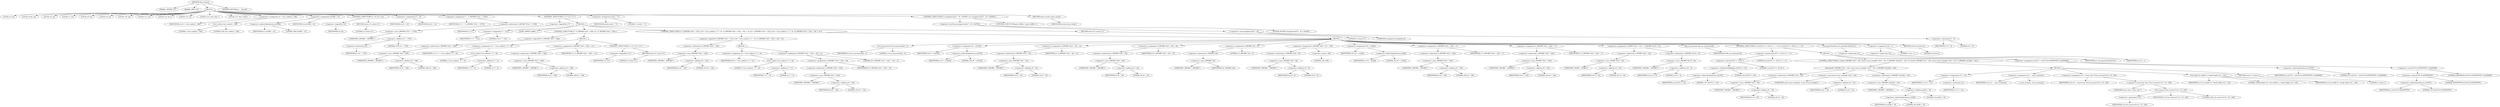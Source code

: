 digraph tftp_connect {  
"1000113" [label = "(METHOD,tftp_connect)" ]
"1000114" [label = "(PARAM,_DWORD *a1)" ]
"1000115" [label = "(PARAM,_BYTE *a2)" ]
"1000116" [label = "(BLOCK,,)" ]
"1000117" [label = "(LOCAL,v4: int)" ]
"1000118" [label = "(LOCAL,result: int)" ]
"1000119" [label = "(LOCAL,v6: int)" ]
"1000120" [label = "(LOCAL,v7: int)" ]
"1000121" [label = "(LOCAL,v8: int)" ]
"1000122" [label = "(LOCAL,v9: int)" ]
"1000123" [label = "(LOCAL,v10: int)" ]
"1000124" [label = "(LOCAL,v11: int)" ]
"1000125" [label = "(LOCAL,v12: int *)" ]
"1000126" [label = "(LOCAL,v13: int)" ]
"1000127" [label = "(LOCAL,v14: const char *)" ]
"1000128" [label = "(LOCAL,v15: char [ 128 ])" ]
"1000129" [label = "(<operator>.assignment,v4 = Curl_ccalloc(1, 336))" ]
"1000130" [label = "(IDENTIFIER,v4,v4 = Curl_ccalloc(1, 336))" ]
"1000131" [label = "(Curl_ccalloc,Curl_ccalloc(1, 336))" ]
"1000132" [label = "(LITERAL,1,Curl_ccalloc(1, 336))" ]
"1000133" [label = "(LITERAL,336,Curl_ccalloc(1, 336))" ]
"1000134" [label = "(<operator>.assignment,a1[188] = v4)" ]
"1000135" [label = "(<operator>.indirectIndexAccess,a1[188])" ]
"1000136" [label = "(IDENTIFIER,a1,a1[188] = v4)" ]
"1000137" [label = "(LITERAL,188,a1[188] = v4)" ]
"1000138" [label = "(IDENTIFIER,v4,a1[188] = v4)" ]
"1000139" [label = "(CONTROL_STRUCTURE,if ( !v4 ),if ( !v4 ))" ]
"1000140" [label = "(<operator>.logicalNot,!v4)" ]
"1000141" [label = "(IDENTIFIER,v4,!v4)" ]
"1000142" [label = "(RETURN,return 27;,return 27;)" ]
"1000143" [label = "(LITERAL,27,return 27;)" ]
"1000144" [label = "(<operator>.assignment,v6 = v4)" ]
"1000145" [label = "(IDENTIFIER,v6,v6 = v4)" ]
"1000146" [label = "(IDENTIFIER,v4,v6 = v4)" ]
"1000147" [label = "(<operator>.assignment,v7 = *(_DWORD *)(*a1 + 1576))" ]
"1000148" [label = "(IDENTIFIER,v7,v7 = *(_DWORD *)(*a1 + 1576))" ]
"1000149" [label = "(<operator>.indirection,*(_DWORD *)(*a1 + 1576))" ]
"1000150" [label = "(<operator>.cast,(_DWORD *)(*a1 + 1576))" ]
"1000151" [label = "(UNKNOWN,_DWORD *,_DWORD *)" ]
"1000152" [label = "(<operator>.addition,*a1 + 1576)" ]
"1000153" [label = "(<operator>.indirection,*a1)" ]
"1000154" [label = "(IDENTIFIER,a1,*a1 + 1576)" ]
"1000155" [label = "(LITERAL,1576,*a1 + 1576)" ]
"1000156" [label = "(CONTROL_STRUCTURE,if ( !v7 ),if ( !v7 ))" ]
"1000157" [label = "(<operator>.logicalNot,!v7)" ]
"1000158" [label = "(IDENTIFIER,v7,!v7)" ]
"1000159" [label = "(BLOCK,,)" ]
"1000160" [label = "(<operator>.assignment,v7 = 512)" ]
"1000161" [label = "(IDENTIFIER,v7,v7 = 512)" ]
"1000162" [label = "(LITERAL,512,v7 = 512)" ]
"1000163" [label = "(JUMP_TARGET,LABEL_7)" ]
"1000164" [label = "(CONTROL_STRUCTURE,if ( !*(_DWORD *)(v6 + 328) ),if ( !*(_DWORD *)(v6 + 328) ))" ]
"1000165" [label = "(<operator>.logicalNot,!*(_DWORD *)(v6 + 328))" ]
"1000166" [label = "(<operator>.indirection,*(_DWORD *)(v6 + 328))" ]
"1000167" [label = "(<operator>.cast,(_DWORD *)(v6 + 328))" ]
"1000168" [label = "(UNKNOWN,_DWORD *,_DWORD *)" ]
"1000169" [label = "(<operator>.addition,v6 + 328)" ]
"1000170" [label = "(IDENTIFIER,v6,v6 + 328)" ]
"1000171" [label = "(LITERAL,328,v6 + 328)" ]
"1000172" [label = "(BLOCK,,)" ]
"1000173" [label = "(<operator>.assignment,v11 = Curl_ccalloc(1, v7 + 4))" ]
"1000174" [label = "(IDENTIFIER,v11,v11 = Curl_ccalloc(1, v7 + 4))" ]
"1000175" [label = "(Curl_ccalloc,Curl_ccalloc(1, v7 + 4))" ]
"1000176" [label = "(LITERAL,1,Curl_ccalloc(1, v7 + 4))" ]
"1000177" [label = "(<operator>.addition,v7 + 4)" ]
"1000178" [label = "(IDENTIFIER,v7,v7 + 4)" ]
"1000179" [label = "(LITERAL,4,v7 + 4)" ]
"1000180" [label = "(<operator>.assignment,*(_DWORD *)(v6 + 328) = v11)" ]
"1000181" [label = "(<operator>.indirection,*(_DWORD *)(v6 + 328))" ]
"1000182" [label = "(<operator>.cast,(_DWORD *)(v6 + 328))" ]
"1000183" [label = "(UNKNOWN,_DWORD *,_DWORD *)" ]
"1000184" [label = "(<operator>.addition,v6 + 328)" ]
"1000185" [label = "(IDENTIFIER,v6,v6 + 328)" ]
"1000186" [label = "(LITERAL,328,v6 + 328)" ]
"1000187" [label = "(IDENTIFIER,v11,*(_DWORD *)(v6 + 328) = v11)" ]
"1000188" [label = "(CONTROL_STRUCTURE,if ( !v11 ),if ( !v11 ))" ]
"1000189" [label = "(<operator>.logicalNot,!v11)" ]
"1000190" [label = "(IDENTIFIER,v11,!v11)" ]
"1000191" [label = "(RETURN,return 27;,return 27;)" ]
"1000192" [label = "(LITERAL,27,return 27;)" ]
"1000193" [label = "(CONTROL_STRUCTURE,if ( *(_DWORD *)(v6 + 332) || (v8 = Curl_ccalloc(1, v7 + 4), (*(_DWORD *)(v6 + 332) = v8) != 0) ),if ( *(_DWORD *)(v6 + 332) || (v8 = Curl_ccalloc(1, v7 + 4), (*(_DWORD *)(v6 + 332) = v8) != 0) ))" ]
"1000194" [label = "(<operator>.logicalOr,*(_DWORD *)(v6 + 332) || (v8 = Curl_ccalloc(1, v7 + 4), (*(_DWORD *)(v6 + 332) = v8) != 0))" ]
"1000195" [label = "(<operator>.indirection,*(_DWORD *)(v6 + 332))" ]
"1000196" [label = "(<operator>.cast,(_DWORD *)(v6 + 332))" ]
"1000197" [label = "(UNKNOWN,_DWORD *,_DWORD *)" ]
"1000198" [label = "(<operator>.addition,v6 + 332)" ]
"1000199" [label = "(IDENTIFIER,v6,v6 + 332)" ]
"1000200" [label = "(LITERAL,332,v6 + 332)" ]
"1000201" [label = "(BLOCK,,)" ]
"1000202" [label = "(<operator>.assignment,v8 = Curl_ccalloc(1, v7 + 4))" ]
"1000203" [label = "(IDENTIFIER,v8,v8 = Curl_ccalloc(1, v7 + 4))" ]
"1000204" [label = "(Curl_ccalloc,Curl_ccalloc(1, v7 + 4))" ]
"1000205" [label = "(LITERAL,1,Curl_ccalloc(1, v7 + 4))" ]
"1000206" [label = "(<operator>.addition,v7 + 4)" ]
"1000207" [label = "(IDENTIFIER,v7,v7 + 4)" ]
"1000208" [label = "(LITERAL,4,v7 + 4)" ]
"1000209" [label = "(<operator>.notEquals,(*(_DWORD *)(v6 + 332) = v8) != 0)" ]
"1000210" [label = "(<operator>.assignment,*(_DWORD *)(v6 + 332) = v8)" ]
"1000211" [label = "(<operator>.indirection,*(_DWORD *)(v6 + 332))" ]
"1000212" [label = "(<operator>.cast,(_DWORD *)(v6 + 332))" ]
"1000213" [label = "(UNKNOWN,_DWORD *,_DWORD *)" ]
"1000214" [label = "(<operator>.addition,v6 + 332)" ]
"1000215" [label = "(IDENTIFIER,v6,v6 + 332)" ]
"1000216" [label = "(LITERAL,332,v6 + 332)" ]
"1000217" [label = "(IDENTIFIER,v8,*(_DWORD *)(v6 + 332) = v8)" ]
"1000218" [label = "(LITERAL,0,(*(_DWORD *)(v6 + 332) = v8) != 0)" ]
"1000219" [label = "(BLOCK,,)" ]
"1000220" [label = "(Curl_conncontrol,Curl_conncontrol(a1, 1))" ]
"1000221" [label = "(IDENTIFIER,a1,Curl_conncontrol(a1, 1))" ]
"1000222" [label = "(LITERAL,1,Curl_conncontrol(a1, 1))" ]
"1000223" [label = "(<operator>.assignment,v9 = a1[105])" ]
"1000224" [label = "(IDENTIFIER,v9,v9 = a1[105])" ]
"1000225" [label = "(<operator>.indirectIndexAccess,a1[105])" ]
"1000226" [label = "(IDENTIFIER,a1,v9 = a1[105])" ]
"1000227" [label = "(LITERAL,105,v9 = a1[105])" ]
"1000228" [label = "(<operator>.assignment,*(_DWORD *)(v6 + 16) = a1)" ]
"1000229" [label = "(<operator>.indirection,*(_DWORD *)(v6 + 16))" ]
"1000230" [label = "(<operator>.cast,(_DWORD *)(v6 + 16))" ]
"1000231" [label = "(UNKNOWN,_DWORD *,_DWORD *)" ]
"1000232" [label = "(<operator>.addition,v6 + 16)" ]
"1000233" [label = "(IDENTIFIER,v6,v6 + 16)" ]
"1000234" [label = "(LITERAL,16,v6 + 16)" ]
"1000235" [label = "(IDENTIFIER,a1,*(_DWORD *)(v6 + 16) = a1)" ]
"1000236" [label = "(<operator>.assignment,*(_DWORD *)(v6 + 20) = v9)" ]
"1000237" [label = "(<operator>.indirection,*(_DWORD *)(v6 + 20))" ]
"1000238" [label = "(<operator>.cast,(_DWORD *)(v6 + 20))" ]
"1000239" [label = "(UNKNOWN,_DWORD *,_DWORD *)" ]
"1000240" [label = "(<operator>.addition,v6 + 20)" ]
"1000241" [label = "(IDENTIFIER,v6,v6 + 20)" ]
"1000242" [label = "(LITERAL,20,v6 + 20)" ]
"1000243" [label = "(IDENTIFIER,v9,*(_DWORD *)(v6 + 20) = v9)" ]
"1000244" [label = "(<operator>.assignment,*(_DWORD *)v6 = 0)" ]
"1000245" [label = "(<operator>.indirection,*(_DWORD *)v6)" ]
"1000246" [label = "(<operator>.cast,(_DWORD *)v6)" ]
"1000247" [label = "(UNKNOWN,_DWORD *,_DWORD *)" ]
"1000248" [label = "(IDENTIFIER,v6,(_DWORD *)v6)" ]
"1000249" [label = "(LITERAL,0,*(_DWORD *)v6 = 0)" ]
"1000250" [label = "(<operator>.assignment,*(_DWORD *)(v6 + 8) = -100)" ]
"1000251" [label = "(<operator>.indirection,*(_DWORD *)(v6 + 8))" ]
"1000252" [label = "(<operator>.cast,(_DWORD *)(v6 + 8))" ]
"1000253" [label = "(UNKNOWN,_DWORD *,_DWORD *)" ]
"1000254" [label = "(<operator>.addition,v6 + 8)" ]
"1000255" [label = "(IDENTIFIER,v6,v6 + 8)" ]
"1000256" [label = "(LITERAL,8,v6 + 8)" ]
"1000257" [label = "(<operator>.minus,-100)" ]
"1000258" [label = "(LITERAL,100,-100)" ]
"1000259" [label = "(<operator>.assignment,v10 = a1[20])" ]
"1000260" [label = "(IDENTIFIER,v10,v10 = a1[20])" ]
"1000261" [label = "(<operator>.indirectIndexAccess,a1[20])" ]
"1000262" [label = "(IDENTIFIER,a1,v10 = a1[20])" ]
"1000263" [label = "(LITERAL,20,v10 = a1[20])" ]
"1000264" [label = "(<operator>.assignment,*(_DWORD *)(v6 + 320) = v7)" ]
"1000265" [label = "(<operator>.indirection,*(_DWORD *)(v6 + 320))" ]
"1000266" [label = "(<operator>.cast,(_DWORD *)(v6 + 320))" ]
"1000267" [label = "(UNKNOWN,_DWORD *,_DWORD *)" ]
"1000268" [label = "(<operator>.addition,v6 + 320)" ]
"1000269" [label = "(IDENTIFIER,v6,v6 + 320)" ]
"1000270" [label = "(LITERAL,320,v6 + 320)" ]
"1000271" [label = "(IDENTIFIER,v7,*(_DWORD *)(v6 + 320) = v7)" ]
"1000272" [label = "(<operator>.assignment,*(_DWORD *)(v6 + 324) = v7)" ]
"1000273" [label = "(<operator>.indirection,*(_DWORD *)(v6 + 324))" ]
"1000274" [label = "(<operator>.cast,(_DWORD *)(v6 + 324))" ]
"1000275" [label = "(UNKNOWN,_DWORD *,_DWORD *)" ]
"1000276" [label = "(<operator>.addition,v6 + 324)" ]
"1000277" [label = "(IDENTIFIER,v6,v6 + 324)" ]
"1000278" [label = "(LITERAL,324,v6 + 324)" ]
"1000279" [label = "(IDENTIFIER,v7,*(_DWORD *)(v6 + 324) = v7)" ]
"1000280" [label = "(<operator>.assignment,*(_WORD *)(v6 + 52) = *(_DWORD *)(v10 + 4))" ]
"1000281" [label = "(<operator>.indirection,*(_WORD *)(v6 + 52))" ]
"1000282" [label = "(<operator>.cast,(_WORD *)(v6 + 52))" ]
"1000283" [label = "(UNKNOWN,_WORD *,_WORD *)" ]
"1000284" [label = "(<operator>.addition,v6 + 52)" ]
"1000285" [label = "(IDENTIFIER,v6,v6 + 52)" ]
"1000286" [label = "(LITERAL,52,v6 + 52)" ]
"1000287" [label = "(<operator>.indirection,*(_DWORD *)(v10 + 4))" ]
"1000288" [label = "(<operator>.cast,(_DWORD *)(v10 + 4))" ]
"1000289" [label = "(UNKNOWN,_DWORD *,_DWORD *)" ]
"1000290" [label = "(<operator>.addition,v10 + 4)" ]
"1000291" [label = "(IDENTIFIER,v10,v10 + 4)" ]
"1000292" [label = "(LITERAL,4,v10 + 4)" ]
"1000293" [label = "(tftp_set_timeouts,tftp_set_timeouts(v6))" ]
"1000294" [label = "(IDENTIFIER,v6,tftp_set_timeouts(v6))" ]
"1000295" [label = "(CONTROL_STRUCTURE,if ( ((a1[147] >> 25) & 1) == 0 ),if ( ((a1[147] >> 25) & 1) == 0 ))" ]
"1000296" [label = "(<operator>.equals,((a1[147] >> 25) & 1) == 0)" ]
"1000297" [label = "(<operator>.and,(a1[147] >> 25) & 1)" ]
"1000298" [label = "(<operator>.arithmeticShiftRight,a1[147] >> 25)" ]
"1000299" [label = "(<operator>.indirectIndexAccess,a1[147])" ]
"1000300" [label = "(IDENTIFIER,a1,a1[147] >> 25)" ]
"1000301" [label = "(LITERAL,147,a1[147] >> 25)" ]
"1000302" [label = "(LITERAL,25,a1[147] >> 25)" ]
"1000303" [label = "(LITERAL,1,(a1[147] >> 25) & 1)" ]
"1000304" [label = "(LITERAL,0,((a1[147] >> 25) & 1) == 0)" ]
"1000305" [label = "(BLOCK,,)" ]
"1000306" [label = "(CONTROL_STRUCTURE,if ( bind(*(_DWORD *)(v6 + 20), (const struct sockaddr *)(v6 + 52), *(_DWORD *)(a1[20] + 16)) ),if ( bind(*(_DWORD *)(v6 + 20), (const struct sockaddr *)(v6 + 52), *(_DWORD *)(a1[20] + 16)) ))" ]
"1000307" [label = "(bind,bind(*(_DWORD *)(v6 + 20), (const struct sockaddr *)(v6 + 52), *(_DWORD *)(a1[20] + 16)))" ]
"1000308" [label = "(<operator>.indirection,*(_DWORD *)(v6 + 20))" ]
"1000309" [label = "(<operator>.cast,(_DWORD *)(v6 + 20))" ]
"1000310" [label = "(UNKNOWN,_DWORD *,_DWORD *)" ]
"1000311" [label = "(<operator>.addition,v6 + 20)" ]
"1000312" [label = "(IDENTIFIER,v6,v6 + 20)" ]
"1000313" [label = "(LITERAL,20,v6 + 20)" ]
"1000314" [label = "(<operator>.cast,(const struct sockaddr *)(v6 + 52))" ]
"1000315" [label = "(UNKNOWN,const struct sockaddr *,const struct sockaddr *)" ]
"1000316" [label = "(<operator>.addition,v6 + 52)" ]
"1000317" [label = "(IDENTIFIER,v6,v6 + 52)" ]
"1000318" [label = "(LITERAL,52,v6 + 52)" ]
"1000319" [label = "(<operator>.indirection,*(_DWORD *)(a1[20] + 16))" ]
"1000320" [label = "(<operator>.cast,(_DWORD *)(a1[20] + 16))" ]
"1000321" [label = "(UNKNOWN,_DWORD *,_DWORD *)" ]
"1000322" [label = "(<operator>.addition,a1[20] + 16)" ]
"1000323" [label = "(<operator>.indirectIndexAccess,a1[20])" ]
"1000324" [label = "(IDENTIFIER,a1,a1[20] + 16)" ]
"1000325" [label = "(LITERAL,20,a1[20] + 16)" ]
"1000326" [label = "(LITERAL,16,a1[20] + 16)" ]
"1000327" [label = "(BLOCK,,)" ]
"1000328" [label = "(<operator>.assignment,v13 = *a1)" ]
"1000329" [label = "(IDENTIFIER,v13,v13 = *a1)" ]
"1000330" [label = "(<operator>.indirection,*a1)" ]
"1000331" [label = "(IDENTIFIER,a1,v13 = *a1)" ]
"1000332" [label = "(<operator>.assignment,v12 = _errno_location())" ]
"1000333" [label = "(IDENTIFIER,v12,v12 = _errno_location())" ]
"1000334" [label = "(_errno_location,_errno_location())" ]
"1000335" [label = "(<operator>.assignment,v14 = (const char *)Curl_strerror(*v12, v15, 128))" ]
"1000336" [label = "(IDENTIFIER,v14,v14 = (const char *)Curl_strerror(*v12, v15, 128))" ]
"1000337" [label = "(<operator>.cast,(const char *)Curl_strerror(*v12, v15, 128))" ]
"1000338" [label = "(UNKNOWN,const char *,const char *)" ]
"1000339" [label = "(Curl_strerror,Curl_strerror(*v12, v15, 128))" ]
"1000340" [label = "(<operator>.indirection,*v12)" ]
"1000341" [label = "(IDENTIFIER,v12,Curl_strerror(*v12, v15, 128))" ]
"1000342" [label = "(IDENTIFIER,v15,Curl_strerror(*v12, v15, 128))" ]
"1000343" [label = "(LITERAL,128,Curl_strerror(*v12, v15, 128))" ]
"1000344" [label = "(Curl_failf,Curl_failf(v13, \"bind() failed; %s\", v14))" ]
"1000345" [label = "(IDENTIFIER,v13,Curl_failf(v13, \"bind() failed; %s\", v14))" ]
"1000346" [label = "(LITERAL,\"bind() failed; %s\",Curl_failf(v13, \"bind() failed; %s\", v14))" ]
"1000347" [label = "(IDENTIFIER,v14,Curl_failf(v13, \"bind() failed; %s\", v14))" ]
"1000348" [label = "(RETURN,return 7;,return 7;)" ]
"1000349" [label = "(LITERAL,7,return 7;)" ]
"1000350" [label = "(<operator>.assignment,a1[147] = a1[147] & 0xFDFFFFFF | 0x2000000)" ]
"1000351" [label = "(<operator>.indirectIndexAccess,a1[147])" ]
"1000352" [label = "(IDENTIFIER,a1,a1[147] = a1[147] & 0xFDFFFFFF | 0x2000000)" ]
"1000353" [label = "(LITERAL,147,a1[147] = a1[147] & 0xFDFFFFFF | 0x2000000)" ]
"1000354" [label = "(<operator>.or,a1[147] & 0xFDFFFFFF | 0x2000000)" ]
"1000355" [label = "(<operator>.and,a1[147] & 0xFDFFFFFF)" ]
"1000356" [label = "(<operator>.indirectIndexAccess,a1[147])" ]
"1000357" [label = "(IDENTIFIER,a1,a1[147] & 0xFDFFFFFF)" ]
"1000358" [label = "(LITERAL,147,a1[147] & 0xFDFFFFFF)" ]
"1000359" [label = "(LITERAL,0xFDFFFFFF,a1[147] & 0xFDFFFFFF)" ]
"1000360" [label = "(LITERAL,0x2000000,a1[147] & 0xFDFFFFFF | 0x2000000)" ]
"1000361" [label = "(Curl_pgrsStartNow,Curl_pgrsStartNow(*a1))" ]
"1000362" [label = "(<operator>.indirection,*a1)" ]
"1000363" [label = "(IDENTIFIER,a1,Curl_pgrsStartNow(*a1))" ]
"1000364" [label = "(<operator>.assignment,*a2 = 1)" ]
"1000365" [label = "(<operator>.indirection,*a2)" ]
"1000366" [label = "(IDENTIFIER,a2,*a2 = 1)" ]
"1000367" [label = "(LITERAL,1,*a2 = 1)" ]
"1000368" [label = "(RETURN,return 0;,return 0;)" ]
"1000369" [label = "(LITERAL,0,return 0;)" ]
"1000370" [label = "(RETURN,return 27;,return 27;)" ]
"1000371" [label = "(LITERAL,27,return 27;)" ]
"1000372" [label = "(<operator>.assignment,result = 71)" ]
"1000373" [label = "(IDENTIFIER,result,result = 71)" ]
"1000374" [label = "(LITERAL,71,result = 71)" ]
"1000375" [label = "(CONTROL_STRUCTURE,if ( (unsigned int)(v7 - 8) < 0xFFB1 ),if ( (unsigned int)(v7 - 8) < 0xFFB1 ))" ]
"1000376" [label = "(<operator>.lessThan,(unsigned int)(v7 - 8) < 0xFFB1)" ]
"1000377" [label = "(<operator>.cast,(unsigned int)(v7 - 8))" ]
"1000378" [label = "(UNKNOWN,unsigned int,unsigned int)" ]
"1000379" [label = "(<operator>.subtraction,v7 - 8)" ]
"1000380" [label = "(IDENTIFIER,v7,v7 - 8)" ]
"1000381" [label = "(LITERAL,8,v7 - 8)" ]
"1000382" [label = "(LITERAL,0xFFB1,(unsigned int)(v7 - 8) < 0xFFB1)" ]
"1000383" [label = "(CONTROL_STRUCTURE,goto LABEL_7;,goto LABEL_7;)" ]
"1000384" [label = "(RETURN,return result;,return result;)" ]
"1000385" [label = "(IDENTIFIER,result,return result;)" ]
"1000386" [label = "(METHOD_RETURN,int __fastcall)" ]
  "1000113" -> "1000114" 
  "1000113" -> "1000115" 
  "1000113" -> "1000116" 
  "1000113" -> "1000386" 
  "1000116" -> "1000117" 
  "1000116" -> "1000118" 
  "1000116" -> "1000119" 
  "1000116" -> "1000120" 
  "1000116" -> "1000121" 
  "1000116" -> "1000122" 
  "1000116" -> "1000123" 
  "1000116" -> "1000124" 
  "1000116" -> "1000125" 
  "1000116" -> "1000126" 
  "1000116" -> "1000127" 
  "1000116" -> "1000128" 
  "1000116" -> "1000129" 
  "1000116" -> "1000134" 
  "1000116" -> "1000139" 
  "1000116" -> "1000144" 
  "1000116" -> "1000147" 
  "1000116" -> "1000156" 
  "1000116" -> "1000372" 
  "1000116" -> "1000375" 
  "1000116" -> "1000384" 
  "1000129" -> "1000130" 
  "1000129" -> "1000131" 
  "1000131" -> "1000132" 
  "1000131" -> "1000133" 
  "1000134" -> "1000135" 
  "1000134" -> "1000138" 
  "1000135" -> "1000136" 
  "1000135" -> "1000137" 
  "1000139" -> "1000140" 
  "1000139" -> "1000142" 
  "1000140" -> "1000141" 
  "1000142" -> "1000143" 
  "1000144" -> "1000145" 
  "1000144" -> "1000146" 
  "1000147" -> "1000148" 
  "1000147" -> "1000149" 
  "1000149" -> "1000150" 
  "1000150" -> "1000151" 
  "1000150" -> "1000152" 
  "1000152" -> "1000153" 
  "1000152" -> "1000155" 
  "1000153" -> "1000154" 
  "1000156" -> "1000157" 
  "1000156" -> "1000159" 
  "1000157" -> "1000158" 
  "1000159" -> "1000160" 
  "1000159" -> "1000163" 
  "1000159" -> "1000164" 
  "1000159" -> "1000193" 
  "1000159" -> "1000370" 
  "1000160" -> "1000161" 
  "1000160" -> "1000162" 
  "1000164" -> "1000165" 
  "1000164" -> "1000172" 
  "1000165" -> "1000166" 
  "1000166" -> "1000167" 
  "1000167" -> "1000168" 
  "1000167" -> "1000169" 
  "1000169" -> "1000170" 
  "1000169" -> "1000171" 
  "1000172" -> "1000173" 
  "1000172" -> "1000180" 
  "1000172" -> "1000188" 
  "1000173" -> "1000174" 
  "1000173" -> "1000175" 
  "1000175" -> "1000176" 
  "1000175" -> "1000177" 
  "1000177" -> "1000178" 
  "1000177" -> "1000179" 
  "1000180" -> "1000181" 
  "1000180" -> "1000187" 
  "1000181" -> "1000182" 
  "1000182" -> "1000183" 
  "1000182" -> "1000184" 
  "1000184" -> "1000185" 
  "1000184" -> "1000186" 
  "1000188" -> "1000189" 
  "1000188" -> "1000191" 
  "1000189" -> "1000190" 
  "1000191" -> "1000192" 
  "1000193" -> "1000194" 
  "1000193" -> "1000219" 
  "1000194" -> "1000195" 
  "1000194" -> "1000201" 
  "1000195" -> "1000196" 
  "1000196" -> "1000197" 
  "1000196" -> "1000198" 
  "1000198" -> "1000199" 
  "1000198" -> "1000200" 
  "1000201" -> "1000202" 
  "1000201" -> "1000209" 
  "1000202" -> "1000203" 
  "1000202" -> "1000204" 
  "1000204" -> "1000205" 
  "1000204" -> "1000206" 
  "1000206" -> "1000207" 
  "1000206" -> "1000208" 
  "1000209" -> "1000210" 
  "1000209" -> "1000218" 
  "1000210" -> "1000211" 
  "1000210" -> "1000217" 
  "1000211" -> "1000212" 
  "1000212" -> "1000213" 
  "1000212" -> "1000214" 
  "1000214" -> "1000215" 
  "1000214" -> "1000216" 
  "1000219" -> "1000220" 
  "1000219" -> "1000223" 
  "1000219" -> "1000228" 
  "1000219" -> "1000236" 
  "1000219" -> "1000244" 
  "1000219" -> "1000250" 
  "1000219" -> "1000259" 
  "1000219" -> "1000264" 
  "1000219" -> "1000272" 
  "1000219" -> "1000280" 
  "1000219" -> "1000293" 
  "1000219" -> "1000295" 
  "1000219" -> "1000361" 
  "1000219" -> "1000364" 
  "1000219" -> "1000368" 
  "1000220" -> "1000221" 
  "1000220" -> "1000222" 
  "1000223" -> "1000224" 
  "1000223" -> "1000225" 
  "1000225" -> "1000226" 
  "1000225" -> "1000227" 
  "1000228" -> "1000229" 
  "1000228" -> "1000235" 
  "1000229" -> "1000230" 
  "1000230" -> "1000231" 
  "1000230" -> "1000232" 
  "1000232" -> "1000233" 
  "1000232" -> "1000234" 
  "1000236" -> "1000237" 
  "1000236" -> "1000243" 
  "1000237" -> "1000238" 
  "1000238" -> "1000239" 
  "1000238" -> "1000240" 
  "1000240" -> "1000241" 
  "1000240" -> "1000242" 
  "1000244" -> "1000245" 
  "1000244" -> "1000249" 
  "1000245" -> "1000246" 
  "1000246" -> "1000247" 
  "1000246" -> "1000248" 
  "1000250" -> "1000251" 
  "1000250" -> "1000257" 
  "1000251" -> "1000252" 
  "1000252" -> "1000253" 
  "1000252" -> "1000254" 
  "1000254" -> "1000255" 
  "1000254" -> "1000256" 
  "1000257" -> "1000258" 
  "1000259" -> "1000260" 
  "1000259" -> "1000261" 
  "1000261" -> "1000262" 
  "1000261" -> "1000263" 
  "1000264" -> "1000265" 
  "1000264" -> "1000271" 
  "1000265" -> "1000266" 
  "1000266" -> "1000267" 
  "1000266" -> "1000268" 
  "1000268" -> "1000269" 
  "1000268" -> "1000270" 
  "1000272" -> "1000273" 
  "1000272" -> "1000279" 
  "1000273" -> "1000274" 
  "1000274" -> "1000275" 
  "1000274" -> "1000276" 
  "1000276" -> "1000277" 
  "1000276" -> "1000278" 
  "1000280" -> "1000281" 
  "1000280" -> "1000287" 
  "1000281" -> "1000282" 
  "1000282" -> "1000283" 
  "1000282" -> "1000284" 
  "1000284" -> "1000285" 
  "1000284" -> "1000286" 
  "1000287" -> "1000288" 
  "1000288" -> "1000289" 
  "1000288" -> "1000290" 
  "1000290" -> "1000291" 
  "1000290" -> "1000292" 
  "1000293" -> "1000294" 
  "1000295" -> "1000296" 
  "1000295" -> "1000305" 
  "1000296" -> "1000297" 
  "1000296" -> "1000304" 
  "1000297" -> "1000298" 
  "1000297" -> "1000303" 
  "1000298" -> "1000299" 
  "1000298" -> "1000302" 
  "1000299" -> "1000300" 
  "1000299" -> "1000301" 
  "1000305" -> "1000306" 
  "1000305" -> "1000350" 
  "1000306" -> "1000307" 
  "1000306" -> "1000327" 
  "1000307" -> "1000308" 
  "1000307" -> "1000314" 
  "1000307" -> "1000319" 
  "1000308" -> "1000309" 
  "1000309" -> "1000310" 
  "1000309" -> "1000311" 
  "1000311" -> "1000312" 
  "1000311" -> "1000313" 
  "1000314" -> "1000315" 
  "1000314" -> "1000316" 
  "1000316" -> "1000317" 
  "1000316" -> "1000318" 
  "1000319" -> "1000320" 
  "1000320" -> "1000321" 
  "1000320" -> "1000322" 
  "1000322" -> "1000323" 
  "1000322" -> "1000326" 
  "1000323" -> "1000324" 
  "1000323" -> "1000325" 
  "1000327" -> "1000328" 
  "1000327" -> "1000332" 
  "1000327" -> "1000335" 
  "1000327" -> "1000344" 
  "1000327" -> "1000348" 
  "1000328" -> "1000329" 
  "1000328" -> "1000330" 
  "1000330" -> "1000331" 
  "1000332" -> "1000333" 
  "1000332" -> "1000334" 
  "1000335" -> "1000336" 
  "1000335" -> "1000337" 
  "1000337" -> "1000338" 
  "1000337" -> "1000339" 
  "1000339" -> "1000340" 
  "1000339" -> "1000342" 
  "1000339" -> "1000343" 
  "1000340" -> "1000341" 
  "1000344" -> "1000345" 
  "1000344" -> "1000346" 
  "1000344" -> "1000347" 
  "1000348" -> "1000349" 
  "1000350" -> "1000351" 
  "1000350" -> "1000354" 
  "1000351" -> "1000352" 
  "1000351" -> "1000353" 
  "1000354" -> "1000355" 
  "1000354" -> "1000360" 
  "1000355" -> "1000356" 
  "1000355" -> "1000359" 
  "1000356" -> "1000357" 
  "1000356" -> "1000358" 
  "1000361" -> "1000362" 
  "1000362" -> "1000363" 
  "1000364" -> "1000365" 
  "1000364" -> "1000367" 
  "1000365" -> "1000366" 
  "1000368" -> "1000369" 
  "1000370" -> "1000371" 
  "1000372" -> "1000373" 
  "1000372" -> "1000374" 
  "1000375" -> "1000376" 
  "1000375" -> "1000383" 
  "1000376" -> "1000377" 
  "1000376" -> "1000382" 
  "1000377" -> "1000378" 
  "1000377" -> "1000379" 
  "1000379" -> "1000380" 
  "1000379" -> "1000381" 
  "1000384" -> "1000385" 
}
